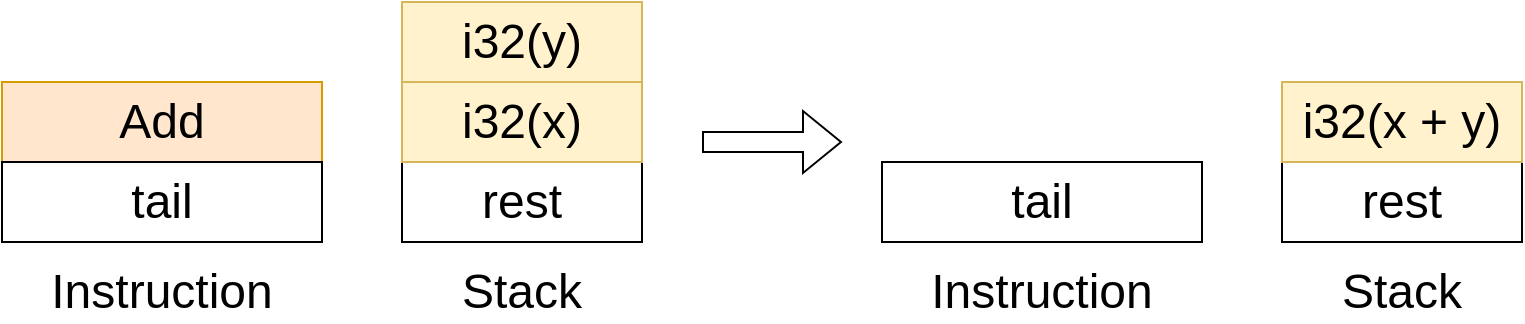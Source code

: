 <mxfile version="24.1.0" type="device">
  <diagram name="第 1 页" id="5HAfSekI-rI9VkYCY6co">
    <mxGraphModel dx="1026" dy="653" grid="1" gridSize="10" guides="1" tooltips="1" connect="1" arrows="1" fold="1" page="1" pageScale="1" pageWidth="1600" pageHeight="1200" math="0" shadow="0">
      <root>
        <mxCell id="0" />
        <mxCell id="1" parent="0" />
        <mxCell id="x0zW40fGNQmHzZbWEuv--1" value="&lt;font style=&quot;font-size: 24px;&quot;&gt;Add&lt;/font&gt;" style="rounded=0;whiteSpace=wrap;html=1;fillColor=#ffe6cc;strokeColor=#d79b00;" parent="1" vertex="1">
          <mxGeometry x="280" y="400" width="160" height="40" as="geometry" />
        </mxCell>
        <mxCell id="x0zW40fGNQmHzZbWEuv--2" value="&lt;font style=&quot;font-size: 24px;&quot;&gt;tail&lt;/font&gt;" style="rounded=0;whiteSpace=wrap;html=1;fontSize=24;" parent="1" vertex="1">
          <mxGeometry x="280" y="440" width="160" height="40" as="geometry" />
        </mxCell>
        <mxCell id="x0zW40fGNQmHzZbWEuv--3" value="rest" style="rounded=0;whiteSpace=wrap;html=1;fontSize=24;" parent="1" vertex="1">
          <mxGeometry x="480" y="440" width="120" height="40" as="geometry" />
        </mxCell>
        <mxCell id="x0zW40fGNQmHzZbWEuv--4" value="Instruction" style="text;html=1;align=center;verticalAlign=middle;whiteSpace=wrap;rounded=0;fontSize=24;" parent="1" vertex="1">
          <mxGeometry x="290" y="490" width="140" height="30" as="geometry" />
        </mxCell>
        <mxCell id="x0zW40fGNQmHzZbWEuv--5" value="Stack" style="text;html=1;align=center;verticalAlign=middle;whiteSpace=wrap;rounded=0;fontSize=24;" parent="1" vertex="1">
          <mxGeometry x="500" y="490" width="80" height="30" as="geometry" />
        </mxCell>
        <mxCell id="x0zW40fGNQmHzZbWEuv--7" value="&lt;font style=&quot;font-size: 24px;&quot;&gt;i32(x)&lt;/font&gt;" style="rounded=0;whiteSpace=wrap;html=1;fillColor=#fff2cc;strokeColor=#d6b656;" parent="1" vertex="1">
          <mxGeometry x="480" y="400" width="120" height="40" as="geometry" />
        </mxCell>
        <mxCell id="x0zW40fGNQmHzZbWEuv--8" value="&lt;span style=&quot;font-size: 24px;&quot;&gt;i32(y)&lt;/span&gt;" style="rounded=0;whiteSpace=wrap;html=1;fillColor=#fff2cc;strokeColor=#d6b656;" parent="1" vertex="1">
          <mxGeometry x="480" y="360" width="120" height="40" as="geometry" />
        </mxCell>
        <mxCell id="x0zW40fGNQmHzZbWEuv--10" value="&lt;font style=&quot;font-size: 24px;&quot;&gt;tail&lt;/font&gt;" style="rounded=0;whiteSpace=wrap;html=1;fontSize=24;" parent="1" vertex="1">
          <mxGeometry x="720" y="440" width="160" height="40" as="geometry" />
        </mxCell>
        <mxCell id="x0zW40fGNQmHzZbWEuv--11" value="rest" style="rounded=0;whiteSpace=wrap;html=1;fontSize=24;" parent="1" vertex="1">
          <mxGeometry x="920" y="440" width="120" height="40" as="geometry" />
        </mxCell>
        <mxCell id="x0zW40fGNQmHzZbWEuv--12" value="Instruction" style="text;html=1;align=center;verticalAlign=middle;whiteSpace=wrap;rounded=0;fontSize=24;" parent="1" vertex="1">
          <mxGeometry x="730" y="490" width="140" height="30" as="geometry" />
        </mxCell>
        <mxCell id="x0zW40fGNQmHzZbWEuv--14" value="&lt;font style=&quot;font-size: 24px;&quot;&gt;i32(x + y)&lt;/font&gt;" style="rounded=0;whiteSpace=wrap;html=1;fillColor=#fff2cc;strokeColor=#d6b656;" parent="1" vertex="1">
          <mxGeometry x="920" y="400" width="120" height="40" as="geometry" />
        </mxCell>
        <mxCell id="x0zW40fGNQmHzZbWEuv--16" value="Stack" style="text;html=1;align=center;verticalAlign=middle;whiteSpace=wrap;rounded=0;fontSize=24;" parent="1" vertex="1">
          <mxGeometry x="940" y="490" width="80" height="30" as="geometry" />
        </mxCell>
        <mxCell id="x0zW40fGNQmHzZbWEuv--17" value="" style="shape=flexArrow;endArrow=classic;html=1;rounded=0;" parent="1" edge="1">
          <mxGeometry width="50" height="50" relative="1" as="geometry">
            <mxPoint x="630" y="430" as="sourcePoint" />
            <mxPoint x="700" y="430" as="targetPoint" />
          </mxGeometry>
        </mxCell>
      </root>
    </mxGraphModel>
  </diagram>
</mxfile>
